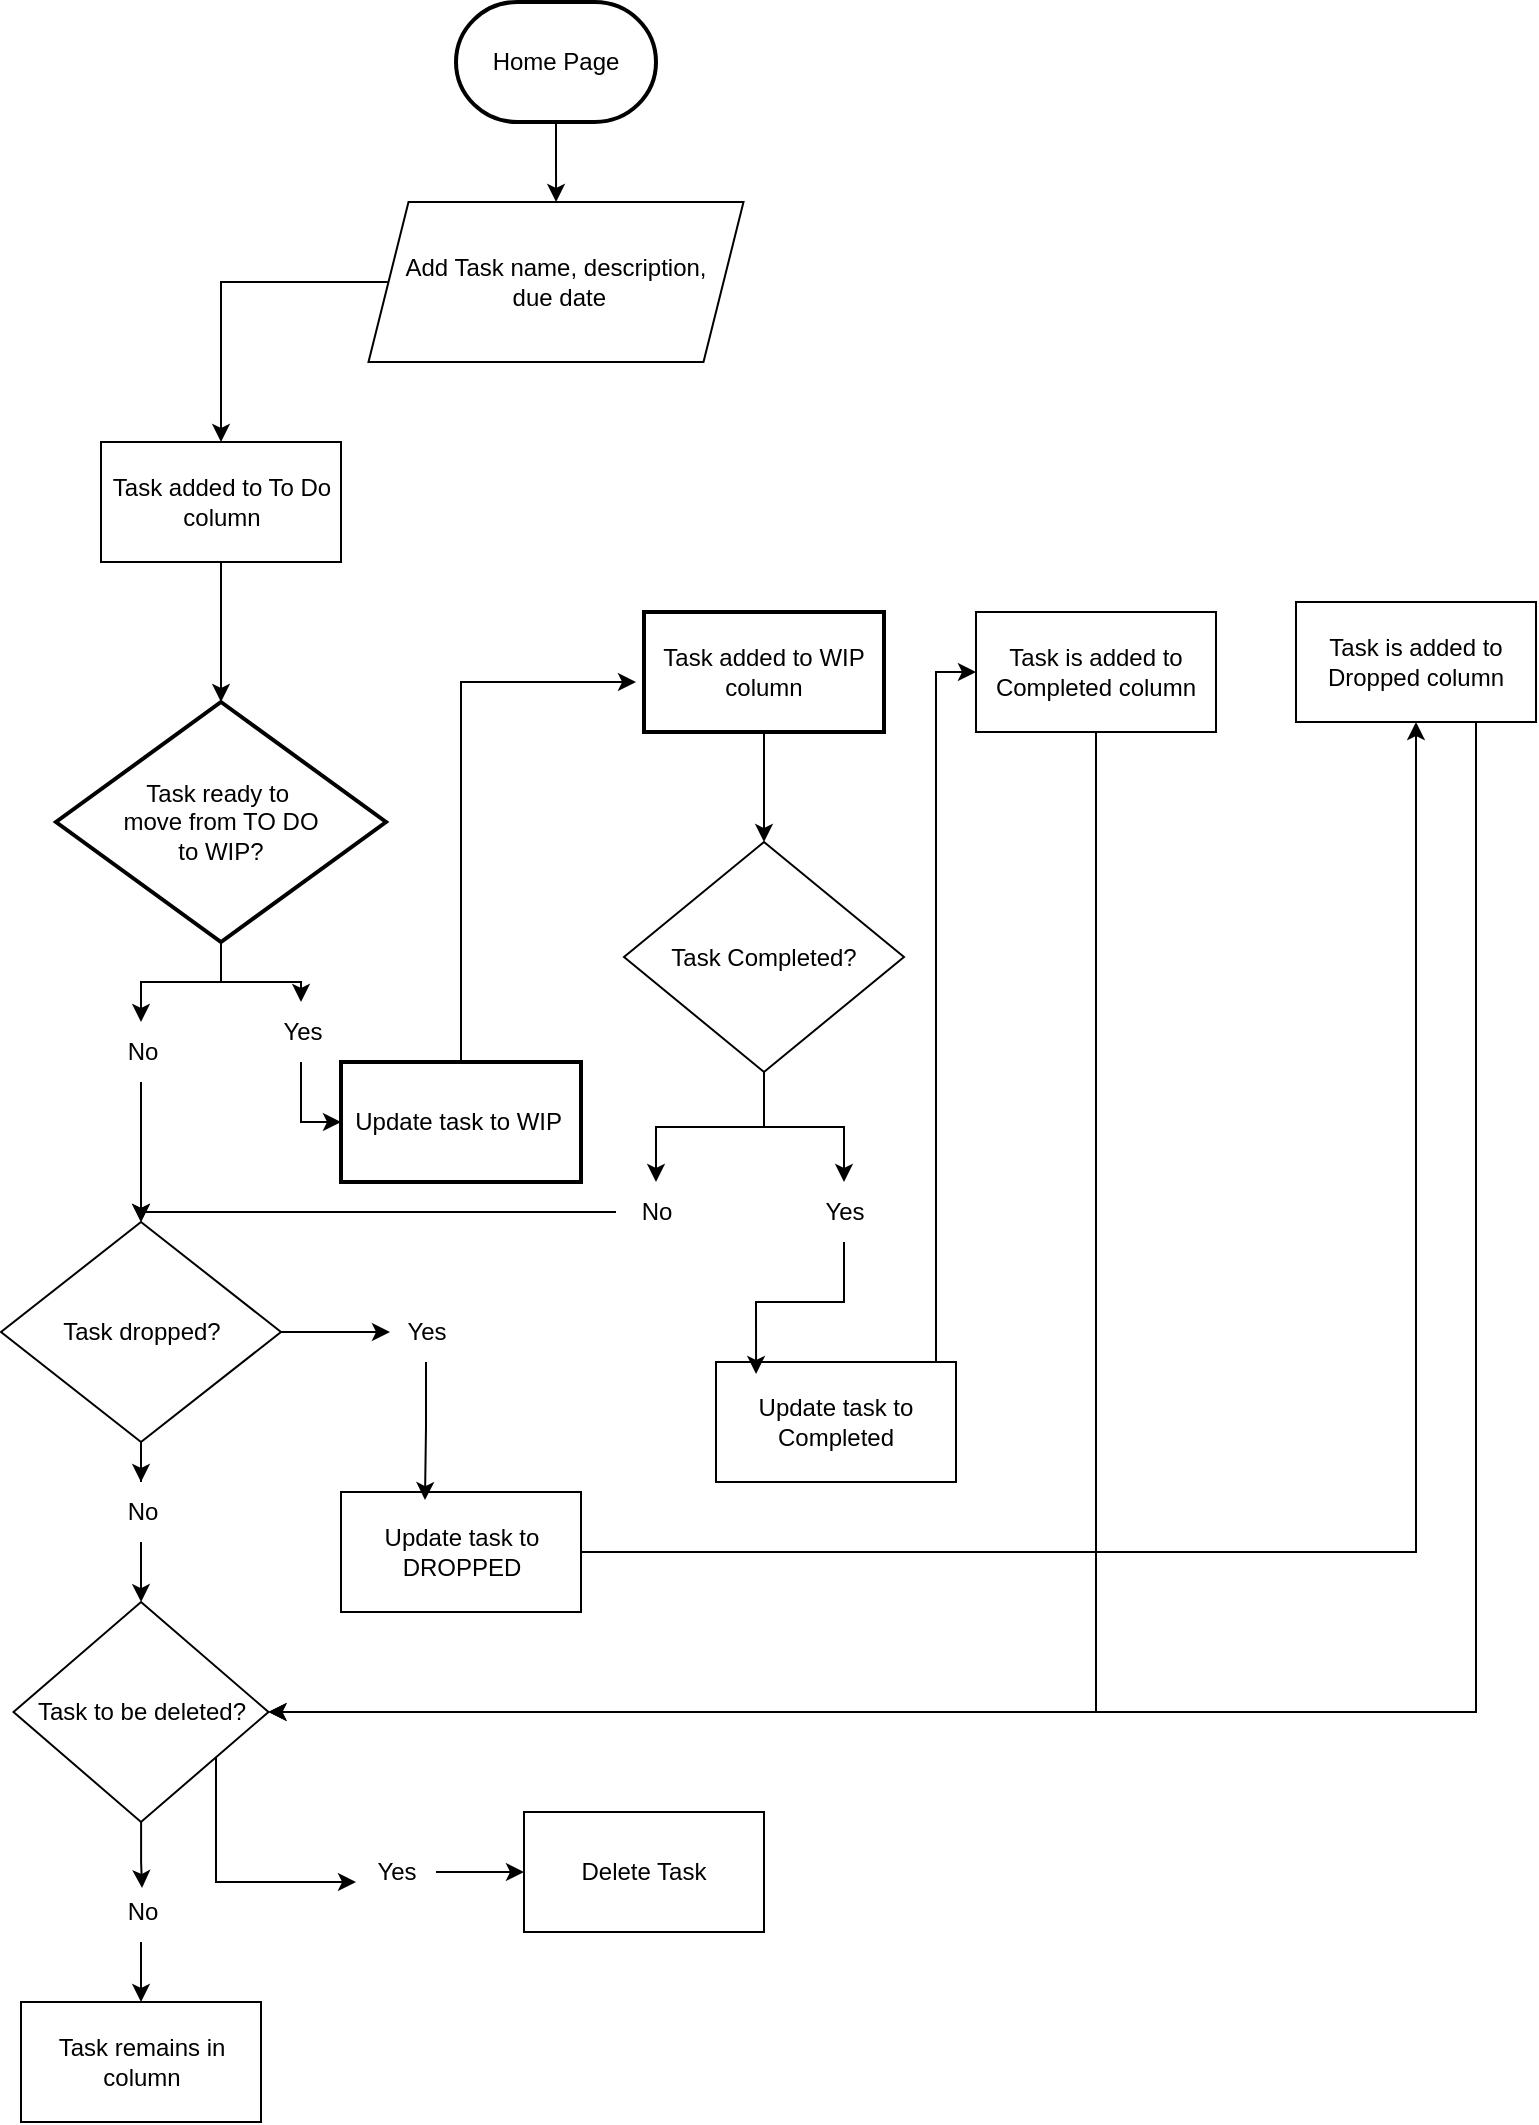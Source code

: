 <mxfile version="24.2.5" type="github">
  <diagram id="C5RBs43oDa-KdzZeNtuy" name="Page-1">
    <mxGraphModel dx="792" dy="1144" grid="1" gridSize="10" guides="1" tooltips="1" connect="1" arrows="1" fold="1" page="1" pageScale="1" pageWidth="827" pageHeight="1169" math="0" shadow="0">
      <root>
        <mxCell id="WIyWlLk6GJQsqaUBKTNV-0" />
        <mxCell id="WIyWlLk6GJQsqaUBKTNV-1" parent="WIyWlLk6GJQsqaUBKTNV-0" />
        <mxCell id="b-7X0vNOTehpv6PAg_7g-6" style="edgeStyle=orthogonalEdgeStyle;rounded=0;orthogonalLoop=1;jettySize=auto;html=1;entryX=0.5;entryY=0;entryDx=0;entryDy=0;" edge="1" parent="WIyWlLk6GJQsqaUBKTNV-1" source="mQJPo1qvSjMa85qlDfSg-29" target="nf-GJFMmRsu7-0_HyhfQ-39">
          <mxGeometry relative="1" as="geometry" />
        </mxCell>
        <mxCell id="mQJPo1qvSjMa85qlDfSg-8" value="Task ready to&amp;nbsp;&lt;br&gt;move from TO DO &lt;br&gt;to WIP?" style="strokeWidth=2;html=1;shape=mxgraph.flowchart.decision;whiteSpace=wrap;" parent="WIyWlLk6GJQsqaUBKTNV-1" vertex="1">
          <mxGeometry x="60" y="370" width="165" height="120" as="geometry" />
        </mxCell>
        <mxCell id="nf-GJFMmRsu7-0_HyhfQ-13" value="" style="edgeStyle=orthogonalEdgeStyle;rounded=0;orthogonalLoop=1;jettySize=auto;html=1;" parent="WIyWlLk6GJQsqaUBKTNV-1" source="mQJPo1qvSjMa85qlDfSg-16" target="nf-GJFMmRsu7-0_HyhfQ-12" edge="1">
          <mxGeometry relative="1" as="geometry" />
        </mxCell>
        <mxCell id="mQJPo1qvSjMa85qlDfSg-16" value="Home Page" style="strokeWidth=2;html=1;shape=mxgraph.flowchart.terminator;whiteSpace=wrap;" parent="WIyWlLk6GJQsqaUBKTNV-1" vertex="1">
          <mxGeometry x="260" y="20" width="100" height="60" as="geometry" />
        </mxCell>
        <mxCell id="nf-GJFMmRsu7-0_HyhfQ-37" value="" style="edgeStyle=orthogonalEdgeStyle;rounded=0;orthogonalLoop=1;jettySize=auto;html=1;" parent="WIyWlLk6GJQsqaUBKTNV-1" source="b-7X0vNOTehpv6PAg_7g-20" target="nf-GJFMmRsu7-0_HyhfQ-36" edge="1">
          <mxGeometry relative="1" as="geometry">
            <mxPoint x="330" y="365" as="sourcePoint" />
          </mxGeometry>
        </mxCell>
        <mxCell id="b-7X0vNOTehpv6PAg_7g-3" value="" style="edgeStyle=orthogonalEdgeStyle;rounded=0;orthogonalLoop=1;jettySize=auto;html=1;" edge="1" parent="WIyWlLk6GJQsqaUBKTNV-1" source="nf-GJFMmRsu7-0_HyhfQ-12" target="b-7X0vNOTehpv6PAg_7g-2">
          <mxGeometry relative="1" as="geometry" />
        </mxCell>
        <mxCell id="nf-GJFMmRsu7-0_HyhfQ-12" value="Add Task name, description,&lt;div&gt;&amp;nbsp;due date&lt;/div&gt;" style="shape=parallelogram;perimeter=parallelogramPerimeter;whiteSpace=wrap;html=1;fixedSize=1;" parent="WIyWlLk6GJQsqaUBKTNV-1" vertex="1">
          <mxGeometry x="216.25" y="120" width="187.5" height="80" as="geometry" />
        </mxCell>
        <mxCell id="fa0NzklqQp0rgqFP0fzl-0" style="edgeStyle=orthogonalEdgeStyle;rounded=0;orthogonalLoop=1;jettySize=auto;html=1;" edge="1" parent="WIyWlLk6GJQsqaUBKTNV-1" source="nf-GJFMmRsu7-0_HyhfQ-27">
          <mxGeometry relative="1" as="geometry">
            <mxPoint x="350" y="360" as="targetPoint" />
            <Array as="points">
              <mxPoint x="263" y="360" />
            </Array>
          </mxGeometry>
        </mxCell>
        <mxCell id="nf-GJFMmRsu7-0_HyhfQ-27" value="Update task to WIP&amp;nbsp;" style="whiteSpace=wrap;html=1;strokeWidth=2;" parent="WIyWlLk6GJQsqaUBKTNV-1" vertex="1">
          <mxGeometry x="202.5" y="550" width="120" height="60" as="geometry" />
        </mxCell>
        <mxCell id="b-7X0vNOTehpv6PAg_7g-26" style="edgeStyle=orthogonalEdgeStyle;rounded=0;orthogonalLoop=1;jettySize=auto;html=1;" edge="1" parent="WIyWlLk6GJQsqaUBKTNV-1" source="nf-GJFMmRsu7-0_HyhfQ-36" target="b-7X0vNOTehpv6PAg_7g-24">
          <mxGeometry relative="1" as="geometry" />
        </mxCell>
        <mxCell id="b-7X0vNOTehpv6PAg_7g-27" style="edgeStyle=orthogonalEdgeStyle;rounded=0;orthogonalLoop=1;jettySize=auto;html=1;" edge="1" parent="WIyWlLk6GJQsqaUBKTNV-1" source="nf-GJFMmRsu7-0_HyhfQ-36" target="b-7X0vNOTehpv6PAg_7g-23">
          <mxGeometry relative="1" as="geometry" />
        </mxCell>
        <mxCell id="nf-GJFMmRsu7-0_HyhfQ-36" value="Task Completed?" style="rhombus;whiteSpace=wrap;html=1;" parent="WIyWlLk6GJQsqaUBKTNV-1" vertex="1">
          <mxGeometry x="344" y="440" width="140" height="115" as="geometry" />
        </mxCell>
        <mxCell id="nf-GJFMmRsu7-0_HyhfQ-39" value="Task dropped?" style="rhombus;whiteSpace=wrap;html=1;" parent="WIyWlLk6GJQsqaUBKTNV-1" vertex="1">
          <mxGeometry x="32.5" y="630" width="140" height="110" as="geometry" />
        </mxCell>
        <mxCell id="b-7X0vNOTehpv6PAg_7g-51" value="" style="edgeStyle=orthogonalEdgeStyle;rounded=0;orthogonalLoop=1;jettySize=auto;html=1;" edge="1" parent="WIyWlLk6GJQsqaUBKTNV-1" source="nf-GJFMmRsu7-0_HyhfQ-80" target="b-7X0vNOTehpv6PAg_7g-50">
          <mxGeometry relative="1" as="geometry" />
        </mxCell>
        <mxCell id="nf-GJFMmRsu7-0_HyhfQ-80" value="Update task to DROPPED" style="rounded=0;whiteSpace=wrap;html=1;" parent="WIyWlLk6GJQsqaUBKTNV-1" vertex="1">
          <mxGeometry x="202.5" y="765" width="120" height="60" as="geometry" />
        </mxCell>
        <mxCell id="b-7X0vNOTehpv6PAg_7g-48" value="" style="edgeStyle=orthogonalEdgeStyle;rounded=0;orthogonalLoop=1;jettySize=auto;html=1;" edge="1" parent="WIyWlLk6GJQsqaUBKTNV-1" source="nf-GJFMmRsu7-0_HyhfQ-81" target="b-7X0vNOTehpv6PAg_7g-47">
          <mxGeometry relative="1" as="geometry">
            <Array as="points">
              <mxPoint x="500" y="355" />
            </Array>
          </mxGeometry>
        </mxCell>
        <mxCell id="nf-GJFMmRsu7-0_HyhfQ-81" value="Update task to Completed" style="rounded=0;whiteSpace=wrap;html=1;" parent="WIyWlLk6GJQsqaUBKTNV-1" vertex="1">
          <mxGeometry x="390" y="700" width="120" height="60" as="geometry" />
        </mxCell>
        <mxCell id="b-7X0vNOTehpv6PAg_7g-2" value="Task added to To Do column" style="whiteSpace=wrap;html=1;" vertex="1" parent="WIyWlLk6GJQsqaUBKTNV-1">
          <mxGeometry x="82.5" y="240" width="120" height="60" as="geometry" />
        </mxCell>
        <mxCell id="b-7X0vNOTehpv6PAg_7g-5" style="edgeStyle=orthogonalEdgeStyle;rounded=0;orthogonalLoop=1;jettySize=auto;html=1;exitX=0.5;exitY=1;exitDx=0;exitDy=0;entryX=0.5;entryY=0;entryDx=0;entryDy=0;entryPerimeter=0;" edge="1" parent="WIyWlLk6GJQsqaUBKTNV-1" source="b-7X0vNOTehpv6PAg_7g-2" target="mQJPo1qvSjMa85qlDfSg-8">
          <mxGeometry relative="1" as="geometry" />
        </mxCell>
        <mxCell id="b-7X0vNOTehpv6PAg_7g-7" value="" style="edgeStyle=orthogonalEdgeStyle;rounded=0;orthogonalLoop=1;jettySize=auto;html=1;entryX=0.5;entryY=0;entryDx=0;entryDy=0;" edge="1" parent="WIyWlLk6GJQsqaUBKTNV-1" source="mQJPo1qvSjMa85qlDfSg-8" target="mQJPo1qvSjMa85qlDfSg-29">
          <mxGeometry relative="1" as="geometry">
            <mxPoint x="143" y="570" as="sourcePoint" />
            <mxPoint x="120" y="680" as="targetPoint" />
          </mxGeometry>
        </mxCell>
        <mxCell id="mQJPo1qvSjMa85qlDfSg-29" value="No" style="text;html=1;align=center;verticalAlign=middle;resizable=0;points=[];autosize=1;strokeColor=none;fillColor=none;" parent="WIyWlLk6GJQsqaUBKTNV-1" vertex="1">
          <mxGeometry x="82.5" y="530" width="40" height="30" as="geometry" />
        </mxCell>
        <mxCell id="b-7X0vNOTehpv6PAg_7g-8" value="" style="edgeStyle=orthogonalEdgeStyle;rounded=0;orthogonalLoop=1;jettySize=auto;html=1;" edge="1" parent="WIyWlLk6GJQsqaUBKTNV-1" source="mQJPo1qvSjMa85qlDfSg-8" target="mQJPo1qvSjMa85qlDfSg-28">
          <mxGeometry relative="1" as="geometry">
            <mxPoint x="143" y="570" as="sourcePoint" />
            <mxPoint x="220" y="620" as="targetPoint" />
          </mxGeometry>
        </mxCell>
        <mxCell id="b-7X0vNOTehpv6PAg_7g-42" style="edgeStyle=orthogonalEdgeStyle;rounded=0;orthogonalLoop=1;jettySize=auto;html=1;entryX=0;entryY=0.5;entryDx=0;entryDy=0;" edge="1" parent="WIyWlLk6GJQsqaUBKTNV-1" source="mQJPo1qvSjMa85qlDfSg-28" target="nf-GJFMmRsu7-0_HyhfQ-27">
          <mxGeometry relative="1" as="geometry" />
        </mxCell>
        <mxCell id="mQJPo1qvSjMa85qlDfSg-28" value="Yes" style="text;html=1;align=center;verticalAlign=middle;resizable=0;points=[];autosize=1;strokeColor=none;fillColor=none;" parent="WIyWlLk6GJQsqaUBKTNV-1" vertex="1">
          <mxGeometry x="162.5" y="520" width="40" height="30" as="geometry" />
        </mxCell>
        <mxCell id="b-7X0vNOTehpv6PAg_7g-9" value="" style="edgeStyle=orthogonalEdgeStyle;rounded=0;orthogonalLoop=1;jettySize=auto;html=1;" edge="1" parent="WIyWlLk6GJQsqaUBKTNV-1" source="nf-GJFMmRsu7-0_HyhfQ-39" target="nf-GJFMmRsu7-0_HyhfQ-46">
          <mxGeometry relative="1" as="geometry">
            <mxPoint x="103" y="790" as="sourcePoint" />
            <mxPoint x="60" y="890" as="targetPoint" />
          </mxGeometry>
        </mxCell>
        <mxCell id="b-7X0vNOTehpv6PAg_7g-53" value="" style="edgeStyle=orthogonalEdgeStyle;rounded=0;orthogonalLoop=1;jettySize=auto;html=1;" edge="1" parent="WIyWlLk6GJQsqaUBKTNV-1" source="nf-GJFMmRsu7-0_HyhfQ-46" target="b-7X0vNOTehpv6PAg_7g-52">
          <mxGeometry relative="1" as="geometry" />
        </mxCell>
        <mxCell id="nf-GJFMmRsu7-0_HyhfQ-46" value="No" style="text;html=1;align=center;verticalAlign=middle;resizable=0;points=[];autosize=1;strokeColor=none;fillColor=none;" parent="WIyWlLk6GJQsqaUBKTNV-1" vertex="1">
          <mxGeometry x="82.5" y="760" width="40" height="30" as="geometry" />
        </mxCell>
        <mxCell id="nf-GJFMmRsu7-0_HyhfQ-47" value="Yes" style="text;html=1;align=center;verticalAlign=middle;resizable=0;points=[];autosize=1;strokeColor=none;fillColor=none;" parent="WIyWlLk6GJQsqaUBKTNV-1" vertex="1">
          <mxGeometry x="225" y="670" width="40" height="30" as="geometry" />
        </mxCell>
        <mxCell id="b-7X0vNOTehpv6PAg_7g-20" value="Task added to WIP column" style="whiteSpace=wrap;html=1;strokeWidth=2;" vertex="1" parent="WIyWlLk6GJQsqaUBKTNV-1">
          <mxGeometry x="354" y="325" width="120" height="60" as="geometry" />
        </mxCell>
        <mxCell id="b-7X0vNOTehpv6PAg_7g-23" value="Yes" style="text;html=1;align=center;verticalAlign=middle;resizable=0;points=[];autosize=1;strokeColor=none;fillColor=none;" vertex="1" parent="WIyWlLk6GJQsqaUBKTNV-1">
          <mxGeometry x="434" y="610" width="40" height="30" as="geometry" />
        </mxCell>
        <mxCell id="fa0NzklqQp0rgqFP0fzl-1" style="edgeStyle=orthogonalEdgeStyle;rounded=0;orthogonalLoop=1;jettySize=auto;html=1;entryX=0.5;entryY=0;entryDx=0;entryDy=0;" edge="1" parent="WIyWlLk6GJQsqaUBKTNV-1" source="b-7X0vNOTehpv6PAg_7g-24" target="nf-GJFMmRsu7-0_HyhfQ-39">
          <mxGeometry relative="1" as="geometry">
            <Array as="points">
              <mxPoint x="103" y="625" />
            </Array>
          </mxGeometry>
        </mxCell>
        <mxCell id="b-7X0vNOTehpv6PAg_7g-24" value="No" style="text;html=1;align=center;verticalAlign=middle;resizable=0;points=[];autosize=1;strokeColor=none;fillColor=none;" vertex="1" parent="WIyWlLk6GJQsqaUBKTNV-1">
          <mxGeometry x="340" y="610" width="40" height="30" as="geometry" />
        </mxCell>
        <mxCell id="b-7X0vNOTehpv6PAg_7g-29" style="edgeStyle=orthogonalEdgeStyle;rounded=0;orthogonalLoop=1;jettySize=auto;html=1;entryX=0.167;entryY=0.1;entryDx=0;entryDy=0;entryPerimeter=0;" edge="1" parent="WIyWlLk6GJQsqaUBKTNV-1" source="b-7X0vNOTehpv6PAg_7g-23" target="nf-GJFMmRsu7-0_HyhfQ-81">
          <mxGeometry relative="1" as="geometry" />
        </mxCell>
        <mxCell id="b-7X0vNOTehpv6PAg_7g-45" style="edgeStyle=orthogonalEdgeStyle;rounded=0;orthogonalLoop=1;jettySize=auto;html=1;entryX=0.35;entryY=0.067;entryDx=0;entryDy=0;entryPerimeter=0;" edge="1" parent="WIyWlLk6GJQsqaUBKTNV-1" source="nf-GJFMmRsu7-0_HyhfQ-47" target="nf-GJFMmRsu7-0_HyhfQ-80">
          <mxGeometry relative="1" as="geometry" />
        </mxCell>
        <mxCell id="YGiAiywVfr-fcrjRK-Tb-3" style="edgeStyle=orthogonalEdgeStyle;rounded=0;orthogonalLoop=1;jettySize=auto;html=1;" edge="1" parent="WIyWlLk6GJQsqaUBKTNV-1" source="b-7X0vNOTehpv6PAg_7g-47" target="b-7X0vNOTehpv6PAg_7g-52">
          <mxGeometry relative="1" as="geometry">
            <Array as="points">
              <mxPoint x="580" y="875" />
            </Array>
          </mxGeometry>
        </mxCell>
        <mxCell id="b-7X0vNOTehpv6PAg_7g-47" value="Task is added to Completed column" style="whiteSpace=wrap;html=1;rounded=0;" vertex="1" parent="WIyWlLk6GJQsqaUBKTNV-1">
          <mxGeometry x="520" y="325" width="120" height="60" as="geometry" />
        </mxCell>
        <mxCell id="YGiAiywVfr-fcrjRK-Tb-4" style="edgeStyle=orthogonalEdgeStyle;rounded=0;orthogonalLoop=1;jettySize=auto;html=1;" edge="1" parent="WIyWlLk6GJQsqaUBKTNV-1" source="b-7X0vNOTehpv6PAg_7g-50" target="b-7X0vNOTehpv6PAg_7g-52">
          <mxGeometry relative="1" as="geometry">
            <Array as="points">
              <mxPoint x="770" y="875" />
            </Array>
          </mxGeometry>
        </mxCell>
        <mxCell id="b-7X0vNOTehpv6PAg_7g-50" value="Task is added to Dropped column" style="whiteSpace=wrap;html=1;rounded=0;" vertex="1" parent="WIyWlLk6GJQsqaUBKTNV-1">
          <mxGeometry x="680" y="320" width="120" height="60" as="geometry" />
        </mxCell>
        <mxCell id="b-7X0vNOTehpv6PAg_7g-52" value="Task to be deleted?" style="rhombus;whiteSpace=wrap;html=1;" vertex="1" parent="WIyWlLk6GJQsqaUBKTNV-1">
          <mxGeometry x="38.75" y="820" width="127.5" height="110" as="geometry" />
        </mxCell>
        <mxCell id="fa0NzklqQp0rgqFP0fzl-3" style="edgeStyle=orthogonalEdgeStyle;rounded=0;orthogonalLoop=1;jettySize=auto;html=1;entryX=0.05;entryY=0.5;entryDx=0;entryDy=0;entryPerimeter=0;" edge="1" parent="WIyWlLk6GJQsqaUBKTNV-1" source="nf-GJFMmRsu7-0_HyhfQ-39" target="nf-GJFMmRsu7-0_HyhfQ-47">
          <mxGeometry relative="1" as="geometry" />
        </mxCell>
        <mxCell id="YGiAiywVfr-fcrjRK-Tb-2" value="" style="edgeStyle=orthogonalEdgeStyle;rounded=0;orthogonalLoop=1;jettySize=auto;html=1;" edge="1" parent="WIyWlLk6GJQsqaUBKTNV-1" source="fa0NzklqQp0rgqFP0fzl-4" target="YGiAiywVfr-fcrjRK-Tb-1">
          <mxGeometry relative="1" as="geometry" />
        </mxCell>
        <mxCell id="fa0NzklqQp0rgqFP0fzl-4" value="Yes" style="text;html=1;align=center;verticalAlign=middle;resizable=0;points=[];autosize=1;strokeColor=none;fillColor=none;" vertex="1" parent="WIyWlLk6GJQsqaUBKTNV-1">
          <mxGeometry x="210" y="940" width="40" height="30" as="geometry" />
        </mxCell>
        <mxCell id="fa0NzklqQp0rgqFP0fzl-8" value="" style="edgeStyle=orthogonalEdgeStyle;rounded=0;orthogonalLoop=1;jettySize=auto;html=1;" edge="1" parent="WIyWlLk6GJQsqaUBKTNV-1" source="fa0NzklqQp0rgqFP0fzl-5" target="fa0NzklqQp0rgqFP0fzl-7">
          <mxGeometry relative="1" as="geometry" />
        </mxCell>
        <mxCell id="fa0NzklqQp0rgqFP0fzl-5" value="No" style="text;html=1;align=center;verticalAlign=middle;resizable=0;points=[];autosize=1;strokeColor=none;fillColor=none;" vertex="1" parent="WIyWlLk6GJQsqaUBKTNV-1">
          <mxGeometry x="82.5" y="960" width="40" height="30" as="geometry" />
        </mxCell>
        <mxCell id="fa0NzklqQp0rgqFP0fzl-6" style="edgeStyle=orthogonalEdgeStyle;rounded=0;orthogonalLoop=1;jettySize=auto;html=1;entryX=0.513;entryY=0.1;entryDx=0;entryDy=0;entryPerimeter=0;" edge="1" parent="WIyWlLk6GJQsqaUBKTNV-1" source="b-7X0vNOTehpv6PAg_7g-52" target="fa0NzklqQp0rgqFP0fzl-5">
          <mxGeometry relative="1" as="geometry" />
        </mxCell>
        <mxCell id="fa0NzklqQp0rgqFP0fzl-7" value="Task remains in column" style="whiteSpace=wrap;html=1;" vertex="1" parent="WIyWlLk6GJQsqaUBKTNV-1">
          <mxGeometry x="42.5" y="1020" width="120" height="60" as="geometry" />
        </mxCell>
        <mxCell id="YGiAiywVfr-fcrjRK-Tb-1" value="Delete Task" style="whiteSpace=wrap;html=1;" vertex="1" parent="WIyWlLk6GJQsqaUBKTNV-1">
          <mxGeometry x="294" y="925" width="120" height="60" as="geometry" />
        </mxCell>
        <mxCell id="YGiAiywVfr-fcrjRK-Tb-5" style="edgeStyle=orthogonalEdgeStyle;rounded=0;orthogonalLoop=1;jettySize=auto;html=1;entryX=0;entryY=0.667;entryDx=0;entryDy=0;entryPerimeter=0;" edge="1" parent="WIyWlLk6GJQsqaUBKTNV-1" source="b-7X0vNOTehpv6PAg_7g-52" target="fa0NzklqQp0rgqFP0fzl-4">
          <mxGeometry relative="1" as="geometry">
            <Array as="points">
              <mxPoint x="140" y="960" />
            </Array>
          </mxGeometry>
        </mxCell>
      </root>
    </mxGraphModel>
  </diagram>
</mxfile>
